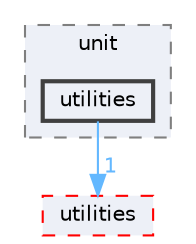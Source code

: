 digraph "utilities"
{
 // INTERACTIVE_SVG=YES
 // LATEX_PDF_SIZE
  bgcolor="transparent";
  edge [fontname=Helvetica,fontsize=10,labelfontname=Helvetica,labelfontsize=10];
  node [fontname=Helvetica,fontsize=10,shape=box,height=0.2,width=0.4];
  compound=true
  subgraph clusterdir_09400af60e3e72686a86b9acc080d11b {
    graph [ bgcolor="#edf0f7", pencolor="grey50", label="unit", fontname=Helvetica,fontsize=10 style="filled,dashed", URL="dir_09400af60e3e72686a86b9acc080d11b.html",tooltip=""]
  dir_bfe6cf2b418fd31d35e5b48a3d4af55c [label="utilities", fillcolor="#edf0f7", color="grey25", style="filled,bold", URL="dir_bfe6cf2b418fd31d35e5b48a3d4af55c.html",tooltip=""];
  }
  dir_f18bcf57bbcb015d680a06f545708a64 [label="utilities", fillcolor="#edf0f7", color="red", style="filled,dashed", URL="dir_f18bcf57bbcb015d680a06f545708a64.html",tooltip=""];
  dir_bfe6cf2b418fd31d35e5b48a3d4af55c->dir_f18bcf57bbcb015d680a06f545708a64 [headlabel="1", labeldistance=1.5 headhref="dir_000033_000034.html" href="dir_000033_000034.html" color="steelblue1" fontcolor="steelblue1"];
}
